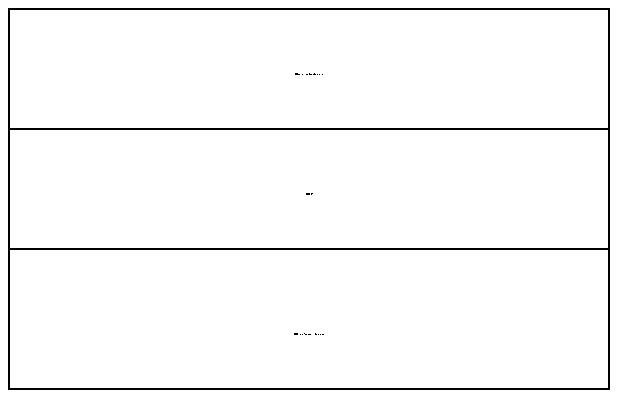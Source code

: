 ...\"
...\"  @OSF_COPYRIGHT@
...\"  COPYRIGHT NOTICE
...\"  Copyright (c) 1990, 1991, 1992, 1993 Open Software Foundation, Inc.
...\"  ALL RIGHTS RESERVED (DCE).  See the file named COPYRIGHT.DCE in the
...\"  src directory for the full copyright text.
...\"
...\"
...\" HISTORY
...\" $Log: 1_overview_07.pic,v $
...\" Revision 1.1.2.3  1993/01/29  17:20:22  cjd
...\" 	Embedded copyright notice
...\" 	[1993/01/29  17:04:23  cjd]
...\"
...\" Revision 1.1.2.2  1992/09/01  17:11:47  weir
...\" 	Moved
...\" 	[1992/09/01  17:00:15  weir]
...\" 
...\" Revision 1.1  1992/01/29  15:41:22  damon
...\" 	Initial revision
...\" 
...\" $EndLog$
...\"
...\" (c) Copyright 1991, Open Software Foundation, Inc. ALL RIGHTS RESERVED
.PS
scale = 80
"\fR\s12OS and Network Services\s0\fP"  at 120, 24
"\fR\s12Distributed Applications\s0\fP"  at 120, 128
line   from 0, 56 \
	to 240, 56 
line   from 0, 104 \
	to 240, 104 
box  wid 240 ht 152 at 120, 76
"\fR\s12DCE\s0\fP"  at 120, 80
.PE
